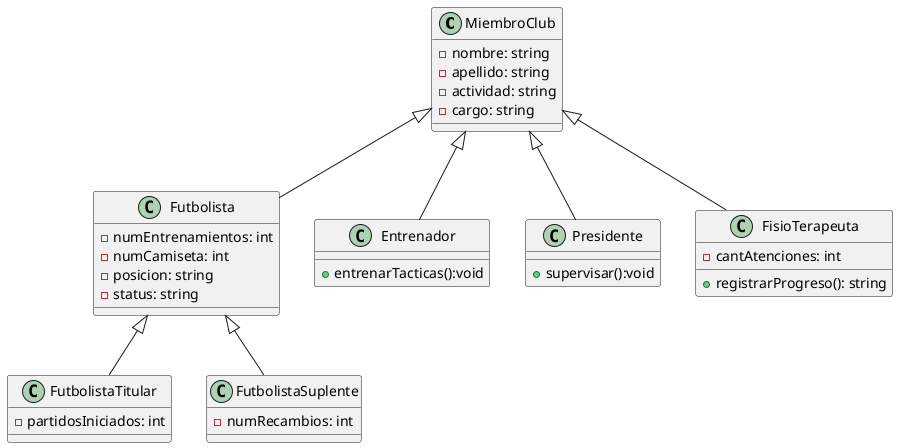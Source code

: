 @startuml
'https://plantuml.com/sequence-diagram

class MiembroClub {
-nombre: string
-apellido: string
-actividad: string
-cargo: string
}

Futbolista -u-|> MiembroClub
Entrenador -u-|> MiembroClub
Presidente -u-|> MiembroClub
FisioTerapeuta -u-|> MiembroClub

class Futbolista {
-numEntrenamientos: int
-numCamiseta: int
-posicion: string
-status: string
}

FutbolistaTitular -u-|> Futbolista
FutbolistaSuplente -u-|> Futbolista

class FutbolistaTitular {
-partidosIniciados: int
}
class FutbolistaSuplente {
-numRecambios: int
}
class Entrenador {
+entrenarTacticas():void
}
class Presidente {
+supervisar():void
}
class FisioTerapeuta {
-cantAtenciones: int
+registrarProgreso(): string
}

@enduml